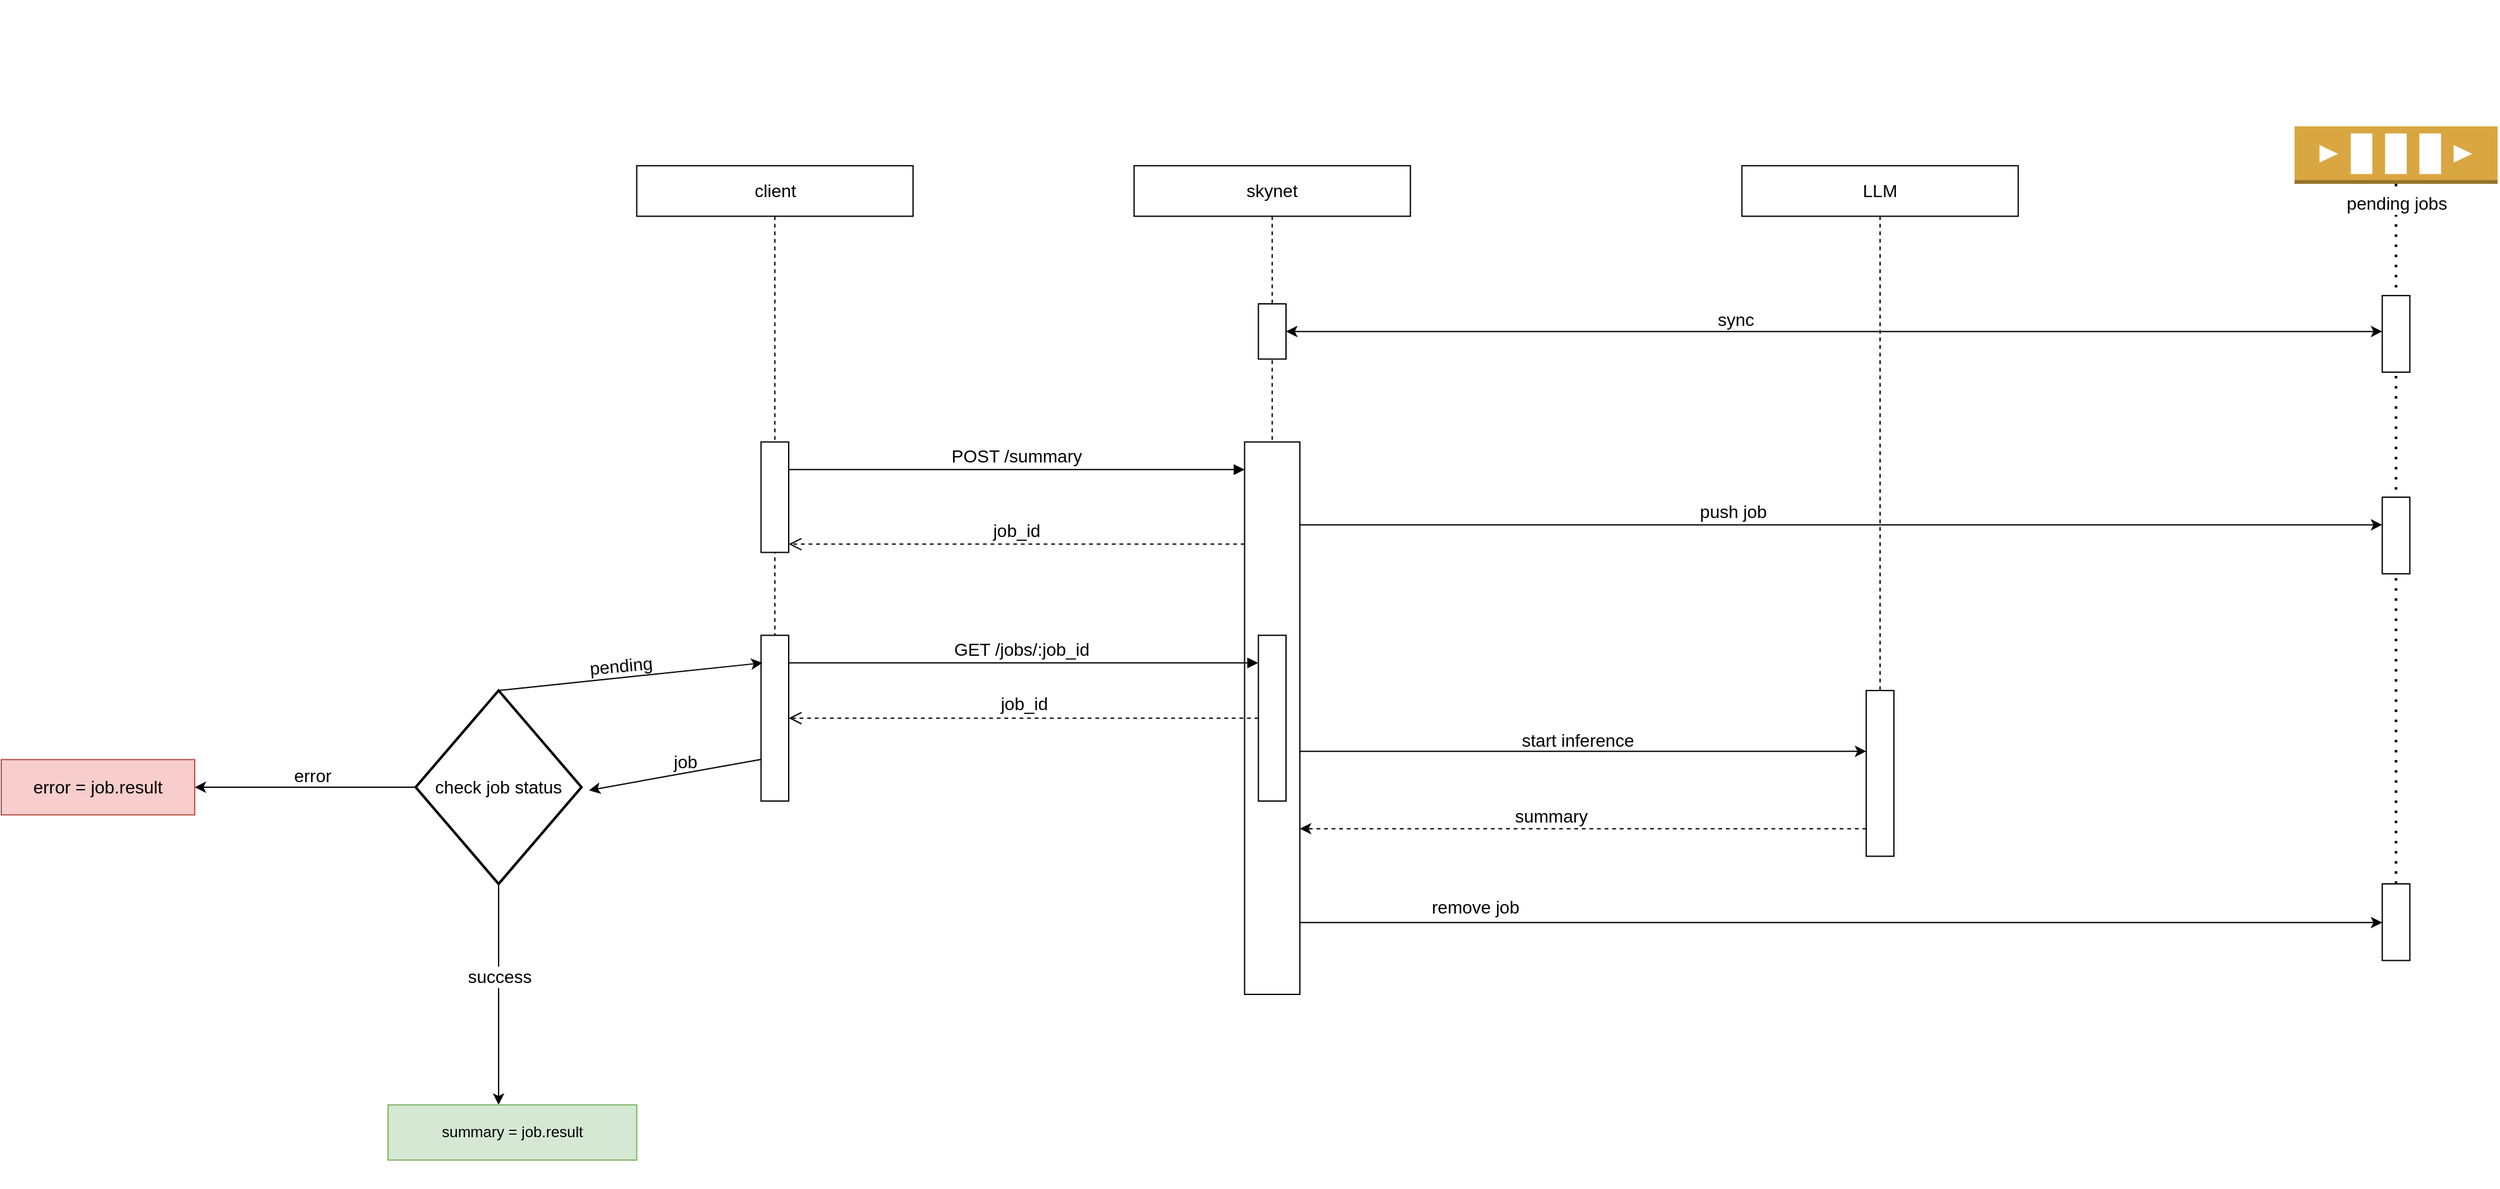 <mxfile version="21.8.0" type="google">
  <diagram name="Page-1" id="LSwvst4Mrz5taLJxBMSG">
    <mxGraphModel grid="1" page="1" gridSize="10" guides="1" tooltips="1" connect="1" arrows="1" fold="1" pageScale="1" pageWidth="850" pageHeight="1100" math="0" shadow="0">
      <root>
        <mxCell id="0" />
        <mxCell id="1" parent="0" />
        <mxCell id="LhTqmezMrc8dayZ3SjZP-1" value="client" style="shape=umlLifeline;perimeter=lifelinePerimeter;whiteSpace=wrap;html=1;container=0;dropTarget=0;collapsible=0;recursiveResize=0;outlineConnect=0;portConstraint=eastwest;newEdgeStyle={&quot;edgeStyle&quot;:&quot;elbowEdgeStyle&quot;,&quot;elbow&quot;:&quot;vertical&quot;,&quot;curved&quot;:0,&quot;rounded&quot;:0};fontSize=14;" vertex="1" parent="1">
          <mxGeometry x="512.79" y="151.163" width="218.604" height="502.791" as="geometry" />
        </mxCell>
        <mxCell id="LhTqmezMrc8dayZ3SjZP-2" value="" style="html=1;points=[];perimeter=orthogonalPerimeter;outlineConnect=0;targetShapes=umlLifeline;portConstraint=eastwest;newEdgeStyle={&quot;edgeStyle&quot;:&quot;elbowEdgeStyle&quot;,&quot;elbow&quot;:&quot;vertical&quot;,&quot;curved&quot;:0,&quot;rounded&quot;:0};" vertex="1" parent="LhTqmezMrc8dayZ3SjZP-1">
          <mxGeometry x="98.372" y="218.605" width="21.86" height="87.442" as="geometry" />
        </mxCell>
        <mxCell id="LhTqmezMrc8dayZ3SjZP-3" value="skynet" style="shape=umlLifeline;perimeter=lifelinePerimeter;whiteSpace=wrap;html=1;container=0;dropTarget=0;collapsible=0;recursiveResize=0;outlineConnect=0;portConstraint=eastwest;newEdgeStyle={&quot;edgeStyle&quot;:&quot;elbowEdgeStyle&quot;,&quot;elbow&quot;:&quot;vertical&quot;,&quot;curved&quot;:0,&quot;rounded&quot;:0};fontSize=14;" vertex="1" parent="1">
          <mxGeometry x="906.278" y="151.163" width="218.604" height="655.814" as="geometry" />
        </mxCell>
        <mxCell id="LhTqmezMrc8dayZ3SjZP-4" value="" style="html=1;points=[];perimeter=orthogonalPerimeter;outlineConnect=0;targetShapes=umlLifeline;portConstraint=eastwest;newEdgeStyle={&quot;edgeStyle&quot;:&quot;elbowEdgeStyle&quot;,&quot;elbow&quot;:&quot;vertical&quot;,&quot;curved&quot;:0,&quot;rounded&quot;:0};" vertex="1" parent="LhTqmezMrc8dayZ3SjZP-3">
          <mxGeometry x="87.442" y="218.605" width="43.721" height="437.209" as="geometry" />
        </mxCell>
        <mxCell id="LhTqmezMrc8dayZ3SjZP-5" value="" style="html=1;points=[];perimeter=orthogonalPerimeter;outlineConnect=0;targetShapes=umlLifeline;portConstraint=eastwest;newEdgeStyle={&quot;edgeStyle&quot;:&quot;elbowEdgeStyle&quot;,&quot;elbow&quot;:&quot;vertical&quot;,&quot;curved&quot;:0,&quot;rounded&quot;:0};" vertex="1" parent="LhTqmezMrc8dayZ3SjZP-3">
          <mxGeometry x="-295.116" y="371.628" width="21.86" height="131.163" as="geometry" />
        </mxCell>
        <mxCell id="LhTqmezMrc8dayZ3SjZP-6" value="" style="html=1;points=[];perimeter=orthogonalPerimeter;outlineConnect=0;targetShapes=umlLifeline;portConstraint=eastwest;newEdgeStyle={&quot;edgeStyle&quot;:&quot;elbowEdgeStyle&quot;,&quot;elbow&quot;:&quot;vertical&quot;,&quot;curved&quot;:0,&quot;rounded&quot;:0};" vertex="1" parent="LhTqmezMrc8dayZ3SjZP-3">
          <mxGeometry x="98.372" y="371.628" width="21.86" height="131.163" as="geometry" />
        </mxCell>
        <mxCell id="LhTqmezMrc8dayZ3SjZP-7" value="GET /jobs/:job_id" style="html=1;verticalAlign=bottom;endArrow=block;edgeStyle=elbowEdgeStyle;elbow=vertical;curved=0;rounded=0;fontSize=14;" edge="1" parent="LhTqmezMrc8dayZ3SjZP-3">
          <mxGeometry x="-0.006" relative="1" as="geometry">
            <mxPoint x="-273.452" y="393.488" as="sourcePoint" />
            <Array as="points">
              <mxPoint x="-87.638" y="393.488" />
            </Array>
            <mxPoint x="98.175" y="393.488" as="targetPoint" />
            <mxPoint as="offset" />
          </mxGeometry>
        </mxCell>
        <mxCell id="LhTqmezMrc8dayZ3SjZP-8" value="" style="html=1;points=[];perimeter=orthogonalPerimeter;outlineConnect=0;targetShapes=umlLifeline;portConstraint=eastwest;newEdgeStyle={&quot;edgeStyle&quot;:&quot;elbowEdgeStyle&quot;,&quot;elbow&quot;:&quot;vertical&quot;,&quot;curved&quot;:0,&quot;rounded&quot;:0};" vertex="1" parent="LhTqmezMrc8dayZ3SjZP-3">
          <mxGeometry x="98.372" y="109.302" width="21.86" height="43.721" as="geometry" />
        </mxCell>
        <mxCell id="LhTqmezMrc8dayZ3SjZP-9" value="job_id" style="html=1;verticalAlign=bottom;endArrow=open;dashed=1;endSize=8;edgeStyle=elbowEdgeStyle;elbow=vertical;curved=0;rounded=0;fontSize=14;" edge="1" parent="LhTqmezMrc8dayZ3SjZP-3" source="LhTqmezMrc8dayZ3SjZP-6" target="LhTqmezMrc8dayZ3SjZP-5">
          <mxGeometry x="0.001" relative="1" as="geometry">
            <mxPoint x="-273.255" y="437.209" as="targetPoint" />
            <Array as="points">
              <mxPoint x="-65.581" y="437.209" />
            </Array>
            <mxPoint x="98.372" y="437.209" as="sourcePoint" />
            <mxPoint as="offset" />
          </mxGeometry>
        </mxCell>
        <mxCell id="LhTqmezMrc8dayZ3SjZP-10" value="POST /summary" style="html=1;verticalAlign=bottom;endArrow=block;edgeStyle=elbowEdgeStyle;elbow=vertical;curved=0;rounded=0;fontSize=14;" edge="1" parent="1" source="LhTqmezMrc8dayZ3SjZP-2" target="LhTqmezMrc8dayZ3SjZP-4">
          <mxGeometry x="-0.006" relative="1" as="geometry">
            <mxPoint x="851.627" y="413.488" as="sourcePoint" />
            <Array as="points">
              <mxPoint x="818.836" y="391.628" />
            </Array>
            <mxPoint as="offset" />
          </mxGeometry>
        </mxCell>
        <mxCell id="LhTqmezMrc8dayZ3SjZP-11" value="job_id" style="html=1;verticalAlign=bottom;endArrow=open;dashed=1;endSize=8;edgeStyle=elbowEdgeStyle;elbow=vertical;curved=0;rounded=0;fontSize=14;" edge="1" parent="1" source="LhTqmezMrc8dayZ3SjZP-4" target="LhTqmezMrc8dayZ3SjZP-2">
          <mxGeometry x="0.001" relative="1" as="geometry">
            <mxPoint x="633.022" y="450.651" as="targetPoint" />
            <Array as="points">
              <mxPoint x="840.696" y="450.651" />
            </Array>
            <mxPoint x="1004.65" y="450.651" as="sourcePoint" />
            <mxPoint as="offset" />
          </mxGeometry>
        </mxCell>
        <mxCell id="LhTqmezMrc8dayZ3SjZP-12" style="edgeStyle=orthogonalEdgeStyle;rounded=0;orthogonalLoop=1;jettySize=auto;html=1;" edge="1" parent="1" source="LhTqmezMrc8dayZ3SjZP-14">
          <mxGeometry relative="1" as="geometry">
            <mxPoint x="403.488" y="894.419" as="targetPoint" />
          </mxGeometry>
        </mxCell>
        <mxCell id="LhTqmezMrc8dayZ3SjZP-13" value="success" style="edgeLabel;html=1;align=center;verticalAlign=middle;resizable=0;points=[];fontSize=14;" connectable="0" vertex="1" parent="LhTqmezMrc8dayZ3SjZP-12">
          <mxGeometry x="-0.162" relative="1" as="geometry">
            <mxPoint as="offset" />
          </mxGeometry>
        </mxCell>
        <mxCell id="LhTqmezMrc8dayZ3SjZP-14" value="check job status" style="strokeWidth=2;html=1;shape=mxgraph.flowchart.decision;whiteSpace=wrap;fontSize=14;" vertex="1" parent="1">
          <mxGeometry x="337.906" y="566.512" width="131.163" height="153.023" as="geometry" />
        </mxCell>
        <mxCell id="LhTqmezMrc8dayZ3SjZP-15" value="" style="endArrow=classic;html=1;rounded=0;entryX=1.045;entryY=0.516;entryDx=0;entryDy=0;entryPerimeter=0;" edge="1" parent="1" target="LhTqmezMrc8dayZ3SjZP-14">
          <mxGeometry width="50" height="50" relative="1" as="geometry">
            <mxPoint x="611.162" y="620.966" as="sourcePoint" />
            <mxPoint x="469.069" y="675.814" as="targetPoint" />
          </mxGeometry>
        </mxCell>
        <mxCell id="LhTqmezMrc8dayZ3SjZP-16" value="job" style="edgeLabel;html=1;align=center;verticalAlign=middle;resizable=0;points=[];fontSize=14;labelBackgroundColor=none;" connectable="0" vertex="1" parent="LhTqmezMrc8dayZ3SjZP-15">
          <mxGeometry x="-0.111" y="1" relative="1" as="geometry">
            <mxPoint y="-10" as="offset" />
          </mxGeometry>
        </mxCell>
        <mxCell id="LhTqmezMrc8dayZ3SjZP-17" value="" style="endArrow=classic;html=1;rounded=0;exitX=0.5;exitY=0;exitDx=0;exitDy=0;exitPerimeter=0;" edge="1" parent="1" source="LhTqmezMrc8dayZ3SjZP-14">
          <mxGeometry width="50" height="50" relative="1" as="geometry">
            <mxPoint x="381.627" y="544.651" as="sourcePoint" />
            <mxPoint x="612.255" y="544.651" as="targetPoint" />
          </mxGeometry>
        </mxCell>
        <mxCell id="LhTqmezMrc8dayZ3SjZP-18" value="&lt;font style=&quot;font-size: 14px;&quot;&gt;pending&lt;/font&gt;" style="edgeLabel;html=1;align=center;verticalAlign=middle;resizable=0;points=[];rotation=-5;labelBackgroundColor=none;fontSize=14;" connectable="0" vertex="1" parent="LhTqmezMrc8dayZ3SjZP-17">
          <mxGeometry x="-0.077" y="1" relative="1" as="geometry">
            <mxPoint y="-9" as="offset" />
          </mxGeometry>
        </mxCell>
        <mxCell id="LhTqmezMrc8dayZ3SjZP-19" value="summary = job.result" style="rounded=0;whiteSpace=wrap;html=1;fontSize=12;labelBackgroundColor=none;fillColor=#d5e8d4;strokeColor=#82b366;" vertex="1" parent="1">
          <mxGeometry x="316.046" y="894.419" width="196.744" height="43.721" as="geometry" />
        </mxCell>
        <mxCell id="LhTqmezMrc8dayZ3SjZP-20" value="error&amp;nbsp;= job.result" style="rounded=0;whiteSpace=wrap;html=1;fontSize=14;labelBackgroundColor=none;fillColor=#f8cecc;strokeColor=#b85450;" vertex="1" parent="1">
          <mxGeometry x="10" y="621.163" width="153.023" height="43.721" as="geometry" />
        </mxCell>
        <mxCell id="LhTqmezMrc8dayZ3SjZP-21" style="edgeStyle=orthogonalEdgeStyle;rounded=0;orthogonalLoop=1;jettySize=auto;html=1;" edge="1" parent="1" source="LhTqmezMrc8dayZ3SjZP-14" target="LhTqmezMrc8dayZ3SjZP-20">
          <mxGeometry relative="1" as="geometry">
            <mxPoint x="163.023" y="643.023" as="targetPoint" />
          </mxGeometry>
        </mxCell>
        <mxCell id="LhTqmezMrc8dayZ3SjZP-22" value="error" style="edgeLabel;html=1;align=center;verticalAlign=middle;resizable=0;points=[];fontSize=14;labelBackgroundColor=none;" connectable="0" vertex="1" parent="LhTqmezMrc8dayZ3SjZP-21">
          <mxGeometry x="-0.055" y="1" relative="1" as="geometry">
            <mxPoint y="-10" as="offset" />
          </mxGeometry>
        </mxCell>
        <mxCell id="LhTqmezMrc8dayZ3SjZP-23" value="" style="endArrow=classic;startArrow=classic;html=1;rounded=0;" edge="1" parent="1" source="LhTqmezMrc8dayZ3SjZP-8" target="LhTqmezMrc8dayZ3SjZP-30">
          <mxGeometry width="50" height="50" relative="1" as="geometry">
            <mxPoint x="950.003" y="391.628" as="sourcePoint" />
            <mxPoint x="1441.836" y="391.628" as="targetPoint" />
          </mxGeometry>
        </mxCell>
        <mxCell id="LhTqmezMrc8dayZ3SjZP-24" value="sync" style="edgeLabel;html=1;align=center;verticalAlign=middle;resizable=0;points=[];labelBackgroundColor=none;fontSize=14;" connectable="0" vertex="1" parent="LhTqmezMrc8dayZ3SjZP-23">
          <mxGeometry x="0.019" y="-1" relative="1" as="geometry">
            <mxPoint x="-87" y="-11" as="offset" />
          </mxGeometry>
        </mxCell>
        <mxCell id="LhTqmezMrc8dayZ3SjZP-25" value="" style="endArrow=classic;html=1;rounded=0;" edge="1" parent="1" target="LhTqmezMrc8dayZ3SjZP-31">
          <mxGeometry width="50" height="50" relative="1" as="geometry">
            <mxPoint x="1037.44" y="435.349" as="sourcePoint" />
            <mxPoint x="1828.241" y="435.349" as="targetPoint" />
          </mxGeometry>
        </mxCell>
        <mxCell id="LhTqmezMrc8dayZ3SjZP-26" value="push job" style="edgeLabel;html=1;align=center;verticalAlign=middle;resizable=0;points=[];labelBackgroundColor=none;fontSize=14;" connectable="0" vertex="1" parent="LhTqmezMrc8dayZ3SjZP-25">
          <mxGeometry x="-0.001" relative="1" as="geometry">
            <mxPoint x="-86" y="-11" as="offset" />
          </mxGeometry>
        </mxCell>
        <mxCell id="LhTqmezMrc8dayZ3SjZP-27" value="" style="group;fontSize=14;" connectable="0" vertex="1" parent="1">
          <mxGeometry x="1824.416" y="20" width="160.674" height="940" as="geometry" />
        </mxCell>
        <mxCell id="LhTqmezMrc8dayZ3SjZP-28" value="" style="endArrow=none;dashed=1;html=1;dashPattern=1 3;strokeWidth=2;rounded=0;entryX=0.5;entryY=1;entryDx=0;entryDy=0;entryPerimeter=0;" edge="1" parent="LhTqmezMrc8dayZ3SjZP-27" source="LhTqmezMrc8dayZ3SjZP-32" target="LhTqmezMrc8dayZ3SjZP-29">
          <mxGeometry width="50" height="50" relative="1" as="geometry">
            <mxPoint x="80.884" y="940.0" as="sourcePoint" />
            <mxPoint x="-109.302" y="303.226" as="targetPoint" />
          </mxGeometry>
        </mxCell>
        <mxCell id="LhTqmezMrc8dayZ3SjZP-29" value="pending jobs" style="outlineConnect=0;dashed=0;verticalLabelPosition=bottom;verticalAlign=top;align=center;html=1;shape=mxgraph.aws3.queue;fillColor=#D9A741;gradientColor=none;labelBackgroundColor=default;fontSize=14;" vertex="1" parent="LhTqmezMrc8dayZ3SjZP-27">
          <mxGeometry y="100" width="160.67" height="45.55" as="geometry" />
        </mxCell>
        <mxCell id="LhTqmezMrc8dayZ3SjZP-30" value="" style="html=1;points=[];perimeter=orthogonalPerimeter;outlineConnect=0;targetShapes=umlLifeline;portConstraint=eastwest;newEdgeStyle={&quot;edgeStyle&quot;:&quot;elbowEdgeStyle&quot;,&quot;elbow&quot;:&quot;vertical&quot;,&quot;curved&quot;:0,&quot;rounded&quot;:0};" vertex="1" parent="LhTqmezMrc8dayZ3SjZP-27">
          <mxGeometry x="69.407" y="233.915" width="21.86" height="60.645" as="geometry" />
        </mxCell>
        <mxCell id="LhTqmezMrc8dayZ3SjZP-31" value="" style="html=1;points=[];perimeter=orthogonalPerimeter;outlineConnect=0;targetShapes=umlLifeline;portConstraint=eastwest;newEdgeStyle={&quot;edgeStyle&quot;:&quot;elbowEdgeStyle&quot;,&quot;elbow&quot;:&quot;vertical&quot;,&quot;curved&quot;:0,&quot;rounded&quot;:0};" vertex="1" parent="LhTqmezMrc8dayZ3SjZP-27">
          <mxGeometry x="69.407" y="393.481" width="21.86" height="60.645" as="geometry" />
        </mxCell>
        <mxCell id="LhTqmezMrc8dayZ3SjZP-32" value="" style="html=1;points=[];perimeter=orthogonalPerimeter;outlineConnect=0;targetShapes=umlLifeline;portConstraint=eastwest;newEdgeStyle={&quot;edgeStyle&quot;:&quot;elbowEdgeStyle&quot;,&quot;elbow&quot;:&quot;vertical&quot;,&quot;curved&quot;:0,&quot;rounded&quot;:0};" vertex="1" parent="LhTqmezMrc8dayZ3SjZP-27">
          <mxGeometry x="69.407" y="699.527" width="21.86" height="60.645" as="geometry" />
        </mxCell>
        <mxCell id="LhTqmezMrc8dayZ3SjZP-33" value="LLM" style="shape=umlLifeline;perimeter=lifelinePerimeter;whiteSpace=wrap;html=1;container=0;dropTarget=0;collapsible=0;recursiveResize=0;outlineConnect=0;portConstraint=eastwest;newEdgeStyle={&quot;edgeStyle&quot;:&quot;elbowEdgeStyle&quot;,&quot;elbow&quot;:&quot;vertical&quot;,&quot;curved&quot;:0,&quot;rounded&quot;:0};fontSize=14;" vertex="1" parent="1">
          <mxGeometry x="1387.207" y="151.163" width="218.604" height="546.512" as="geometry" />
        </mxCell>
        <mxCell id="LhTqmezMrc8dayZ3SjZP-34" value="" style="html=1;points=[];perimeter=orthogonalPerimeter;outlineConnect=0;targetShapes=umlLifeline;portConstraint=eastwest;newEdgeStyle={&quot;edgeStyle&quot;:&quot;elbowEdgeStyle&quot;,&quot;elbow&quot;:&quot;vertical&quot;,&quot;curved&quot;:0,&quot;rounded&quot;:0};" vertex="1" parent="LhTqmezMrc8dayZ3SjZP-33">
          <mxGeometry x="98.372" y="415.349" width="21.86" height="131.163" as="geometry" />
        </mxCell>
        <mxCell id="LhTqmezMrc8dayZ3SjZP-35" style="edgeStyle=elbowEdgeStyle;rounded=0;orthogonalLoop=1;jettySize=auto;html=1;elbow=vertical;curved=0;" edge="1" parent="1" source="LhTqmezMrc8dayZ3SjZP-4" target="LhTqmezMrc8dayZ3SjZP-34">
          <mxGeometry relative="1" as="geometry">
            <mxPoint x="1037.44" y="614.605" as="sourcePoint" />
            <mxPoint x="1485.579" y="614.605" as="targetPoint" />
            <Array as="points">
              <mxPoint x="1124.882" y="614.605" />
            </Array>
          </mxGeometry>
        </mxCell>
        <mxCell id="LhTqmezMrc8dayZ3SjZP-36" value="start inference" style="edgeLabel;html=1;align=center;verticalAlign=middle;resizable=0;points=[];labelBackgroundColor=none;fontSize=14;" connectable="0" vertex="1" parent="LhTqmezMrc8dayZ3SjZP-35">
          <mxGeometry x="-0.022" y="-1" relative="1" as="geometry">
            <mxPoint y="-10" as="offset" />
          </mxGeometry>
        </mxCell>
        <mxCell id="LhTqmezMrc8dayZ3SjZP-37" style="edgeStyle=elbowEdgeStyle;rounded=0;orthogonalLoop=1;jettySize=auto;html=1;elbow=vertical;curved=0;dashed=1;" edge="1" parent="1" source="LhTqmezMrc8dayZ3SjZP-34" target="LhTqmezMrc8dayZ3SjZP-4">
          <mxGeometry relative="1" as="geometry">
            <Array as="points">
              <mxPoint x="1168.603" y="675.814" />
            </Array>
          </mxGeometry>
        </mxCell>
        <mxCell id="LhTqmezMrc8dayZ3SjZP-38" value="summary" style="edgeLabel;html=1;align=center;verticalAlign=middle;resizable=0;points=[];fontSize=14;" connectable="0" vertex="1" parent="LhTqmezMrc8dayZ3SjZP-37">
          <mxGeometry x="0.195" y="1" relative="1" as="geometry">
            <mxPoint x="18" y="-11" as="offset" />
          </mxGeometry>
        </mxCell>
        <mxCell id="LhTqmezMrc8dayZ3SjZP-39" style="edgeStyle=elbowEdgeStyle;rounded=0;orthogonalLoop=1;jettySize=auto;html=1;elbow=vertical;curved=0;" edge="1" parent="1" target="LhTqmezMrc8dayZ3SjZP-32">
          <mxGeometry relative="1" as="geometry">
            <mxPoint x="1124.882" y="750.14" as="sourcePoint" />
            <mxPoint x="1889.997" y="750.136" as="targetPoint" />
            <Array as="points">
              <mxPoint x="1037.44" y="750.14" />
            </Array>
          </mxGeometry>
        </mxCell>
        <mxCell id="LhTqmezMrc8dayZ3SjZP-40" value="remove job" style="edgeLabel;html=1;align=center;verticalAlign=middle;resizable=0;points=[];fontSize=14;" connectable="0" vertex="1" parent="LhTqmezMrc8dayZ3SjZP-39">
          <mxGeometry x="-0.548" y="2" relative="1" as="geometry">
            <mxPoint x="12" y="-10" as="offset" />
          </mxGeometry>
        </mxCell>
      </root>
    </mxGraphModel>
  </diagram>
</mxfile>
